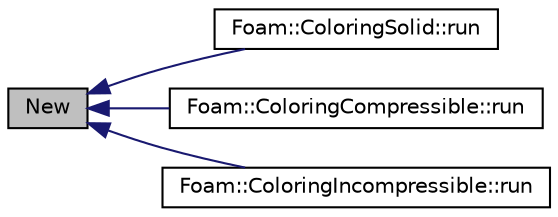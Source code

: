 digraph "New"
{
  bgcolor="transparent";
  edge [fontname="Helvetica",fontsize="10",labelfontname="Helvetica",labelfontsize="10"];
  node [fontname="Helvetica",fontsize="10",shape=record];
  rankdir="LR";
  Node39 [label="New",height=0.2,width=0.4,color="black", fillcolor="grey75", style="filled", fontcolor="black"];
  Node39 -> Node40 [dir="back",color="midnightblue",fontsize="10",style="solid",fontname="Helvetica"];
  Node40 [label="Foam::ColoringSolid::run",height=0.2,width=0.4,color="black",URL="$classFoam_1_1ColoringSolid.html#a13a43e6d814de94978c515cb084873b1",tooltip="run "];
  Node39 -> Node41 [dir="back",color="midnightblue",fontsize="10",style="solid",fontname="Helvetica"];
  Node41 [label="Foam::ColoringCompressible::run",height=0.2,width=0.4,color="black",URL="$classFoam_1_1ColoringCompressible.html#a13a43e6d814de94978c515cb084873b1",tooltip="run "];
  Node39 -> Node42 [dir="back",color="midnightblue",fontsize="10",style="solid",fontname="Helvetica"];
  Node42 [label="Foam::ColoringIncompressible::run",height=0.2,width=0.4,color="black",URL="$classFoam_1_1ColoringIncompressible.html#a13a43e6d814de94978c515cb084873b1",tooltip="run "];
}
